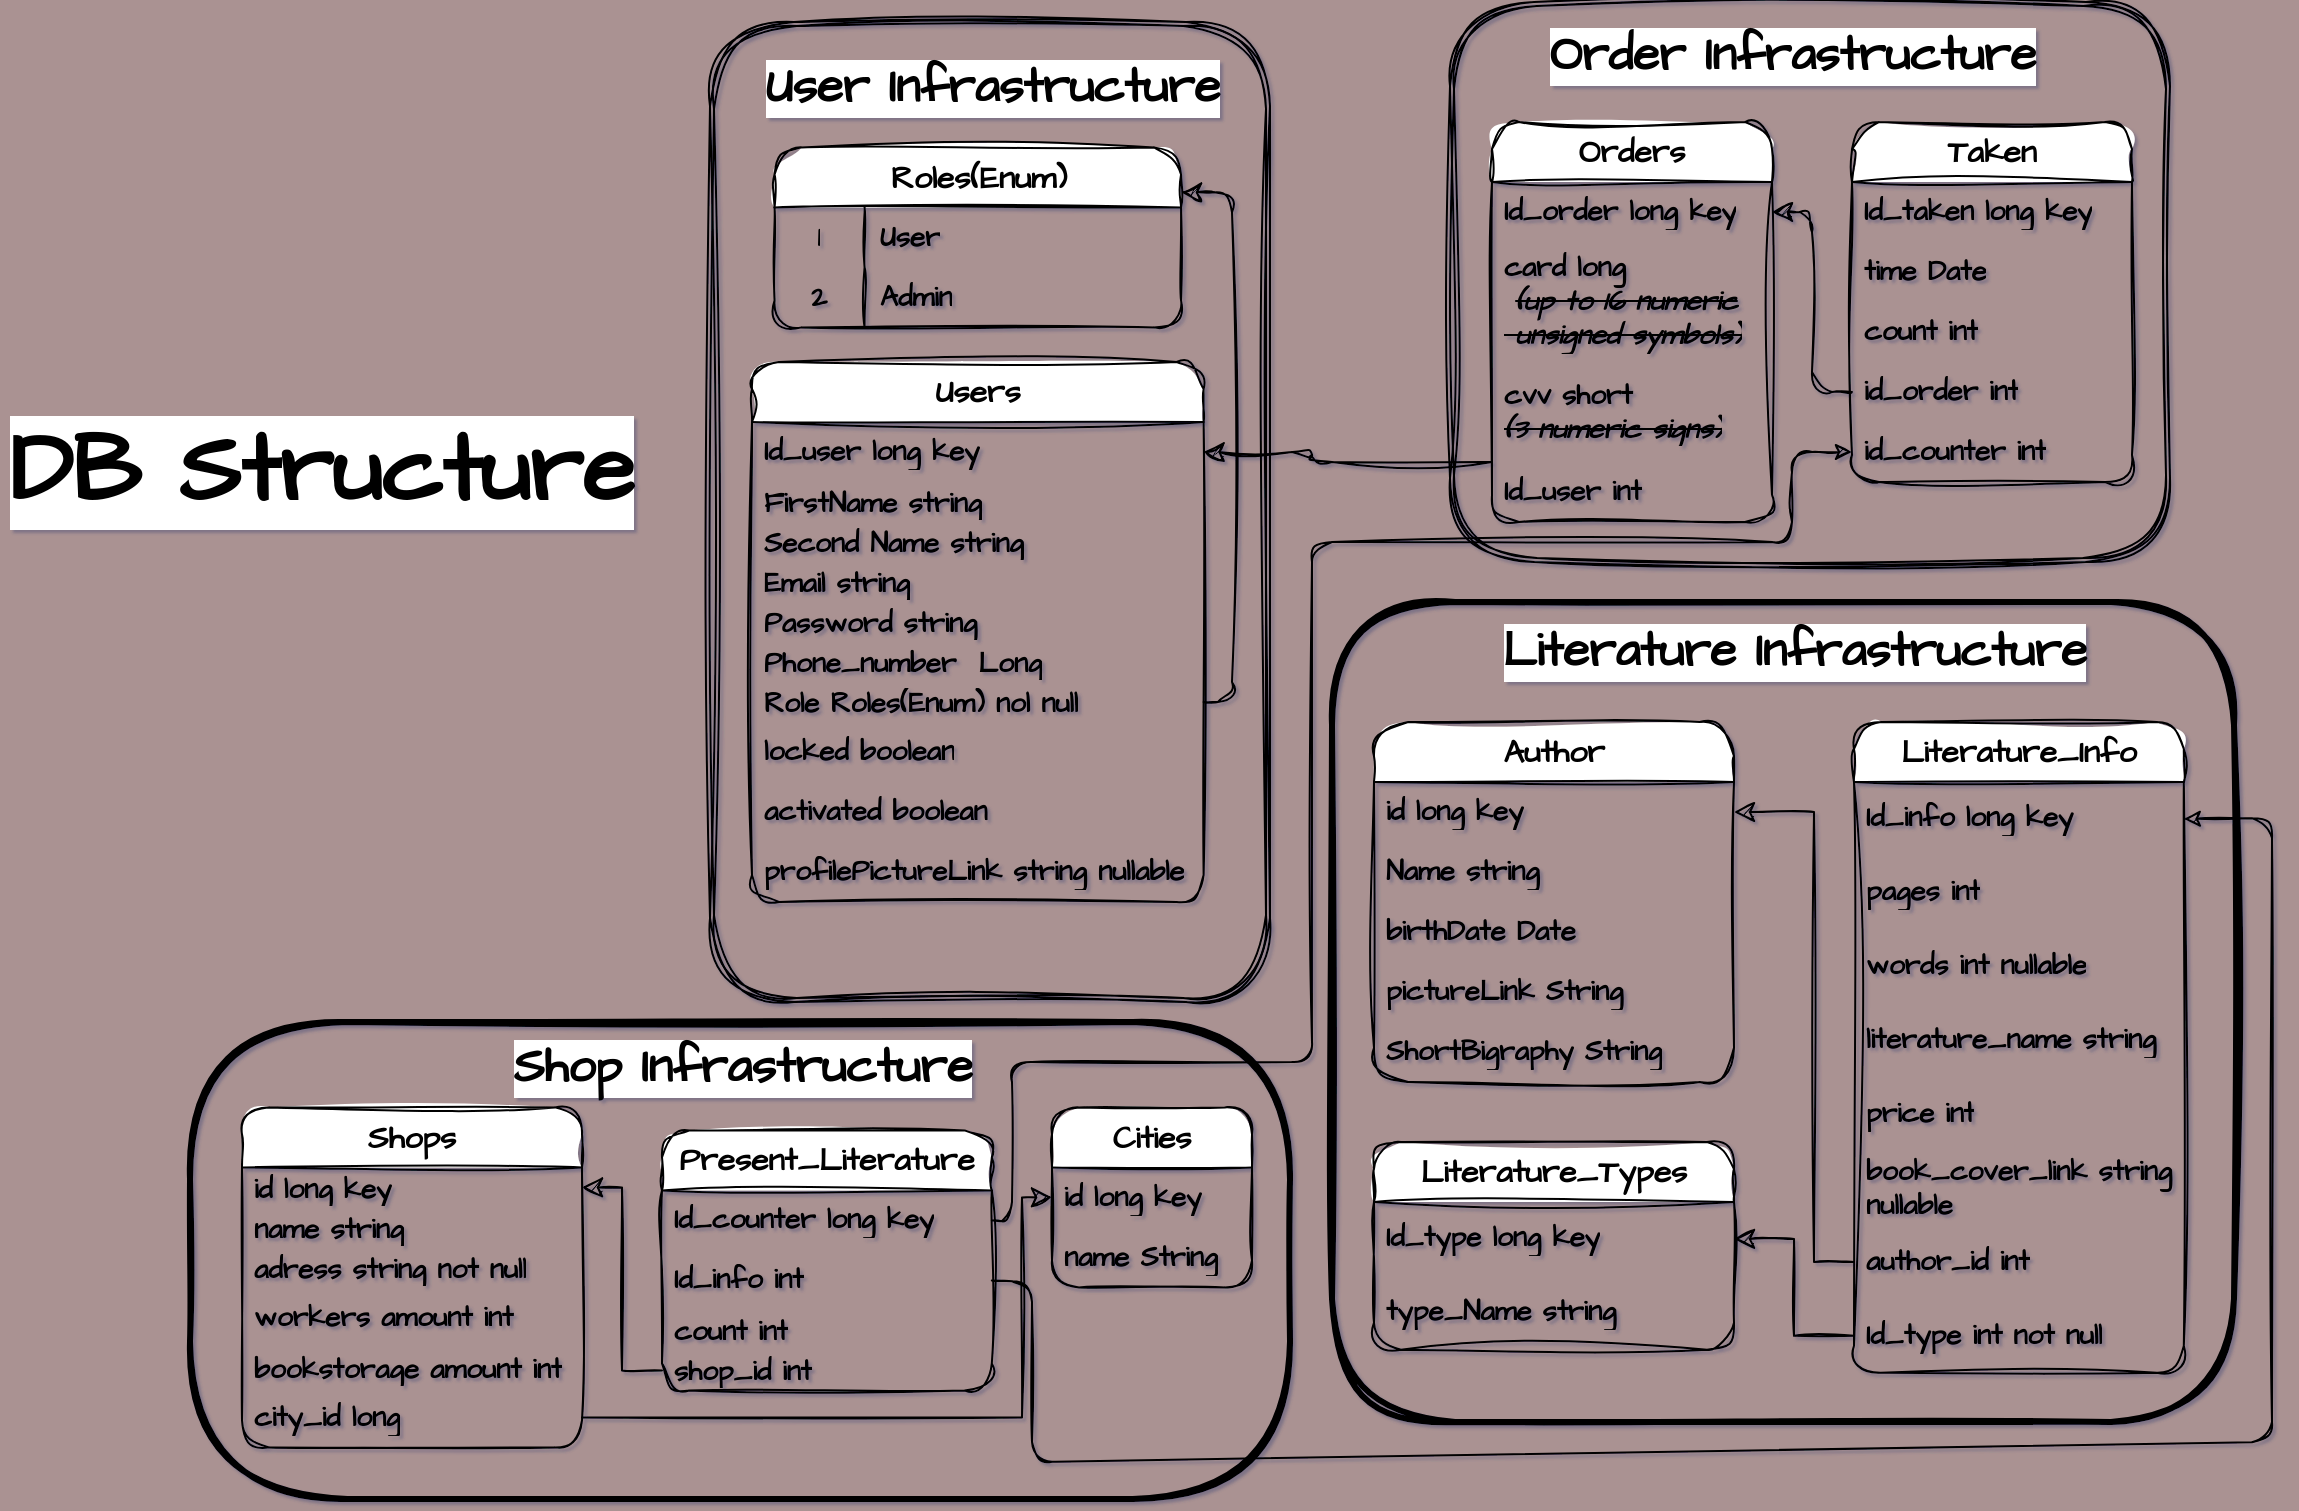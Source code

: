 <mxfile scale="1" border="20">
    <diagram id="PIv7IyTmh66AtnGEgyyZ" name="Страница 1">
        <mxGraphModel dx="1475" dy="861" grid="1" gridSize="10" guides="1" tooltips="1" connect="1" arrows="1" fold="1" page="1" pageScale="1" pageWidth="1169" pageHeight="827" background="#aa9292" math="0" shadow="1">
            <root>
                <mxCell id="0"/>
                <mxCell id="1" parent="0"/>
                <mxCell id="100" value="" style="edgeStyle=elbowEdgeStyle;elbow=horizontal;endArrow=classic;curved=0;rounded=1;endSize=8;startSize=8;entryX=1;entryY=0.5;entryDx=0;entryDy=0;fontFamily=Architects Daughter;fontSource=https%3A%2F%2Ffonts.googleapis.com%2Fcss%3Ffamily%3DArchitects%2BDaughter;fontColor=#000000;sketch=1;curveFitting=1;jiggle=2;fontStyle=1;fontSize=14;html=1;labelBackgroundColor=none;" parent="1" source="78" target="64" edge="1">
                    <mxGeometry width="50" height="50" relative="1" as="geometry">
                        <mxPoint x="-94" y="892" as="sourcePoint"/>
                        <mxPoint x="-64" y="782" as="targetPoint"/>
                        <Array as="points">
                            <mxPoint x="676" y="290"/>
                        </Array>
                    </mxGeometry>
                </mxCell>
                <mxCell id="135" value="&lt;font style=&quot;font-size: 48px;&quot;&gt;DB Structure&lt;/font&gt;" style="text;strokeColor=none;fillColor=none;align=center;verticalAlign=middle;whiteSpace=wrap;rounded=1;hachureGap=4;fontFamily=Architects Daughter;fontSource=https%3A%2F%2Ffonts.googleapis.com%2Fcss%3Ffamily%3DArchitects%2BDaughter;fontSize=14;fontColor=#000000;sketch=1;curveFitting=1;jiggle=2;fontStyle=1;html=1;labelBackgroundColor=#FFFFFF;" parent="1" vertex="1">
                    <mxGeometry x="20.81" y="280" width="320" height="30" as="geometry"/>
                </mxCell>
                <mxCell id="158" value="" style="group" parent="1" vertex="1" connectable="0">
                    <mxGeometry x="375" y="70" width="280" height="490" as="geometry"/>
                </mxCell>
                <mxCell id="99" value="" style="shape=ext;double=1;rounded=1;whiteSpace=wrap;strokeColor=default;fillColor=none;fontFamily=Architects Daughter;fontSource=https%3A%2F%2Ffonts.googleapis.com%2Fcss%3Ffamily%3DArchitects%2BDaughter;fontColor=#000000;sketch=1;curveFitting=1;jiggle=2;fontStyle=1;fontSize=14;html=1;labelBackgroundColor=none;movable=1;resizable=1;rotatable=1;deletable=1;editable=1;connectable=1;" parent="158" vertex="1">
                    <mxGeometry width="280" height="490" as="geometry"/>
                </mxCell>
                <mxCell id="53" value="&lt;font style=&quot;font-size: 16px;&quot;&gt;Roles(Enum)&lt;/font&gt;" style="shape=table;startSize=30;container=1;collapsible=0;childLayout=tableLayout;fixedRows=1;rowLines=0;fontStyle=1;strokeColor=default;fontFamily=Architects Daughter;fontSource=https%3A%2F%2Ffonts.googleapis.com%2Fcss%3Ffamily%3DArchitects%2BDaughter;fontColor=#000000;fillColor=#FFFFFF;rounded=1;sketch=1;curveFitting=1;jiggle=2;fontSize=14;html=1;labelBackgroundColor=none;" parent="158" vertex="1">
                    <mxGeometry x="32.292" y="62.69" width="203.226" height="90" as="geometry"/>
                </mxCell>
                <mxCell id="54" value="" style="shape=tableRow;horizontal=0;startSize=0;swimlaneHead=0;swimlaneBody=0;top=0;left=0;bottom=0;right=0;collapsible=0;dropTarget=0;fillColor=none;points=[[0,0.5],[1,0.5]];portConstraint=eastwest;strokeColor=default;fontFamily=Architects Daughter;fontSource=https%3A%2F%2Ffonts.googleapis.com%2Fcss%3Ffamily%3DArchitects%2BDaughter;fontColor=#000000;rounded=1;sketch=1;curveFitting=1;jiggle=2;fontStyle=1;fontSize=14;html=1;labelBackgroundColor=none;" parent="53" vertex="1">
                    <mxGeometry y="30" width="203.226" height="30" as="geometry"/>
                </mxCell>
                <mxCell id="55" value="1" style="shape=partialRectangle;whiteSpace=wrap;connectable=0;fillColor=none;top=0;left=0;bottom=0;right=0;overflow=hidden;pointerEvents=1;strokeColor=default;fontFamily=Architects Daughter;fontSource=https%3A%2F%2Ffonts.googleapis.com%2Fcss%3Ffamily%3DArchitects%2BDaughter;fontColor=#000000;rounded=1;sketch=1;curveFitting=1;jiggle=2;fontStyle=1;fontSize=14;html=1;labelBackgroundColor=none;" parent="54" vertex="1">
                    <mxGeometry width="45" height="30" as="geometry">
                        <mxRectangle width="45" height="30" as="alternateBounds"/>
                    </mxGeometry>
                </mxCell>
                <mxCell id="56" value="User" style="shape=partialRectangle;whiteSpace=wrap;connectable=0;fillColor=none;top=0;left=0;bottom=0;right=0;align=left;spacingLeft=6;overflow=hidden;strokeColor=default;fontFamily=Architects Daughter;fontSource=https%3A%2F%2Ffonts.googleapis.com%2Fcss%3Ffamily%3DArchitects%2BDaughter;fontColor=#000000;rounded=1;sketch=1;curveFitting=1;jiggle=2;fontStyle=1;fontSize=14;html=1;labelBackgroundColor=none;" parent="54" vertex="1">
                    <mxGeometry x="45" width="158" height="30" as="geometry">
                        <mxRectangle width="158" height="30" as="alternateBounds"/>
                    </mxGeometry>
                </mxCell>
                <mxCell id="57" value="" style="shape=tableRow;horizontal=0;startSize=0;swimlaneHead=0;swimlaneBody=0;top=0;left=0;bottom=0;right=0;collapsible=0;dropTarget=0;fillColor=none;points=[[0,0.5],[1,0.5]];portConstraint=eastwest;strokeColor=default;fontFamily=Architects Daughter;fontSource=https%3A%2F%2Ffonts.googleapis.com%2Fcss%3Ffamily%3DArchitects%2BDaughter;fontColor=#000000;rounded=1;sketch=1;curveFitting=1;jiggle=2;fontStyle=1;fontSize=14;html=1;labelBackgroundColor=none;" parent="53" vertex="1">
                    <mxGeometry y="60" width="203.226" height="30" as="geometry"/>
                </mxCell>
                <mxCell id="58" value="2" style="shape=partialRectangle;whiteSpace=wrap;connectable=0;fillColor=none;top=0;left=0;bottom=0;right=0;overflow=hidden;strokeColor=default;fontFamily=Architects Daughter;fontSource=https%3A%2F%2Ffonts.googleapis.com%2Fcss%3Ffamily%3DArchitects%2BDaughter;fontColor=#000000;rounded=1;sketch=1;curveFitting=1;jiggle=2;fontStyle=1;fontSize=14;html=1;labelBackgroundColor=none;" parent="57" vertex="1">
                    <mxGeometry width="45" height="30" as="geometry">
                        <mxRectangle width="45" height="30" as="alternateBounds"/>
                    </mxGeometry>
                </mxCell>
                <mxCell id="59" value="Admin" style="shape=partialRectangle;whiteSpace=wrap;connectable=0;fillColor=none;top=0;left=0;bottom=0;right=0;align=left;spacingLeft=6;overflow=hidden;strokeColor=default;fontFamily=Architects Daughter;fontSource=https%3A%2F%2Ffonts.googleapis.com%2Fcss%3Ffamily%3DArchitects%2BDaughter;fontColor=#000000;rounded=1;sketch=1;curveFitting=1;jiggle=2;fontStyle=1;fontSize=14;html=1;labelBackgroundColor=none;" parent="57" vertex="1">
                    <mxGeometry x="45" width="158" height="30" as="geometry">
                        <mxRectangle width="158" height="30" as="alternateBounds"/>
                    </mxGeometry>
                </mxCell>
                <mxCell id="63" value="&lt;font style=&quot;font-size: 16px;&quot;&gt;Users&lt;/font&gt;" style="swimlane;fontStyle=1;childLayout=stackLayout;horizontal=1;startSize=30;horizontalStack=0;resizeParent=1;resizeParentMax=0;resizeLast=0;collapsible=1;marginBottom=0;whiteSpace=wrap;strokeColor=default;fontFamily=Architects Daughter;fontSource=https%3A%2F%2Ffonts.googleapis.com%2Fcss%3Ffamily%3DArchitects%2BDaughter;fontColor=#000000;fillColor=#FFFFFF;rounded=1;sketch=1;curveFitting=1;jiggle=2;fontSize=14;html=1;labelBackgroundColor=none;" parent="158" vertex="1">
                    <mxGeometry x="21.002" y="170" width="225.81" height="270" as="geometry"/>
                </mxCell>
                <mxCell id="64" value="Id_user long key" style="text;strokeColor=none;fillColor=none;align=left;verticalAlign=middle;spacingLeft=4;spacingRight=4;overflow=hidden;points=[[0,0.5],[1,0.5]];portConstraint=eastwest;rotatable=0;whiteSpace=wrap;fontFamily=Architects Daughter;fontSource=https%3A%2F%2Ffonts.googleapis.com%2Fcss%3Ffamily%3DArchitects%2BDaughter;fontColor=#000000;rounded=1;sketch=1;curveFitting=1;jiggle=2;fontStyle=1;fontSize=14;html=1;labelBackgroundColor=none;" parent="63" vertex="1">
                    <mxGeometry y="30" width="225.81" height="30" as="geometry"/>
                </mxCell>
                <mxCell id="65" value="FirstName string" style="text;strokeColor=none;fillColor=none;align=left;verticalAlign=middle;spacingLeft=4;spacingRight=4;overflow=hidden;points=[[0,0.5],[1,0.5]];portConstraint=eastwest;rotatable=0;whiteSpace=wrap;fontFamily=Architects Daughter;fontSource=https%3A%2F%2Ffonts.googleapis.com%2Fcss%3Ffamily%3DArchitects%2BDaughter;fontColor=#000000;rounded=1;sketch=1;curveFitting=1;jiggle=2;fontStyle=1;fontSize=14;html=1;labelBackgroundColor=none;" parent="63" vertex="1">
                    <mxGeometry y="60" width="225.81" height="20" as="geometry"/>
                </mxCell>
                <mxCell id="66" value="Second Name string" style="text;strokeColor=none;fillColor=none;align=left;verticalAlign=middle;spacingLeft=4;spacingRight=4;overflow=hidden;points=[[0,0.5],[1,0.5]];portConstraint=eastwest;rotatable=0;whiteSpace=wrap;fontFamily=Architects Daughter;fontSource=https%3A%2F%2Ffonts.googleapis.com%2Fcss%3Ffamily%3DArchitects%2BDaughter;fontColor=#000000;rounded=1;sketch=1;curveFitting=1;jiggle=2;fontStyle=1;fontSize=14;html=1;labelBackgroundColor=none;" parent="63" vertex="1">
                    <mxGeometry y="80" width="225.81" height="20" as="geometry"/>
                </mxCell>
                <mxCell id="67" value="Email string" style="text;strokeColor=none;fillColor=none;align=left;verticalAlign=middle;spacingLeft=4;spacingRight=4;overflow=hidden;points=[[0,0.5],[1,0.5]];portConstraint=eastwest;rotatable=0;whiteSpace=wrap;fontFamily=Architects Daughter;fontSource=https%3A%2F%2Ffonts.googleapis.com%2Fcss%3Ffamily%3DArchitects%2BDaughter;fontColor=#000000;rounded=1;sketch=1;curveFitting=1;jiggle=2;fontStyle=1;fontSize=14;html=1;labelBackgroundColor=none;" parent="63" vertex="1">
                    <mxGeometry y="100" width="225.81" height="20" as="geometry"/>
                </mxCell>
                <mxCell id="197" value="Password string" style="text;strokeColor=none;fillColor=none;align=left;verticalAlign=middle;spacingLeft=4;spacingRight=4;overflow=hidden;points=[[0,0.5],[1,0.5]];portConstraint=eastwest;rotatable=0;whiteSpace=wrap;fontFamily=Architects Daughter;fontSource=https%3A%2F%2Ffonts.googleapis.com%2Fcss%3Ffamily%3DArchitects%2BDaughter;fontColor=#000000;rounded=1;sketch=1;curveFitting=1;jiggle=2;fontStyle=1;fontSize=14;html=1;labelBackgroundColor=none;" vertex="1" parent="63">
                    <mxGeometry y="120" width="225.81" height="20" as="geometry"/>
                </mxCell>
                <mxCell id="69" value="Phone_number&amp;nbsp; Long" style="text;strokeColor=none;fillColor=none;align=left;verticalAlign=middle;spacingLeft=4;spacingRight=4;overflow=hidden;points=[[0,0.5],[1,0.5]];portConstraint=eastwest;rotatable=0;whiteSpace=wrap;fontFamily=Architects Daughter;fontSource=https%3A%2F%2Ffonts.googleapis.com%2Fcss%3Ffamily%3DArchitects%2BDaughter;fontColor=#000000;rounded=1;sketch=1;curveFitting=1;jiggle=2;fontStyle=1;fontSize=14;html=1;labelBackgroundColor=none;" parent="63" vertex="1">
                    <mxGeometry y="140" width="225.81" height="20" as="geometry"/>
                </mxCell>
                <mxCell id="70" value="Role Roles(Enum) nol null" style="text;strokeColor=none;fillColor=none;align=left;verticalAlign=middle;spacingLeft=4;spacingRight=4;overflow=hidden;points=[[0,0.5],[1,0.5]];portConstraint=eastwest;rotatable=0;whiteSpace=wrap;fontFamily=Architects Daughter;fontSource=https%3A%2F%2Ffonts.googleapis.com%2Fcss%3Ffamily%3DArchitects%2BDaughter;fontColor=#000000;rounded=1;sketch=1;curveFitting=1;jiggle=2;fontStyle=1;fontSize=14;html=1;labelBackgroundColor=none;" parent="63" vertex="1">
                    <mxGeometry y="160" width="225.81" height="20" as="geometry"/>
                </mxCell>
                <mxCell id="71" value="locked boolean" style="text;strokeColor=none;fillColor=none;align=left;verticalAlign=middle;spacingLeft=4;spacingRight=4;overflow=hidden;points=[[0,0.5],[1,0.5]];portConstraint=eastwest;rotatable=0;whiteSpace=wrap;fontFamily=Architects Daughter;fontSource=https%3A%2F%2Ffonts.googleapis.com%2Fcss%3Ffamily%3DArchitects%2BDaughter;fontColor=#000000;rounded=1;sketch=1;curveFitting=1;jiggle=2;fontStyle=1;fontSize=14;html=1;labelBackgroundColor=none;" parent="63" vertex="1">
                    <mxGeometry y="180" width="225.81" height="30" as="geometry"/>
                </mxCell>
                <mxCell id="72" value="activated boolean" style="text;strokeColor=none;fillColor=none;align=left;verticalAlign=middle;spacingLeft=4;spacingRight=4;overflow=hidden;points=[[0,0.5],[1,0.5]];portConstraint=eastwest;rotatable=0;whiteSpace=wrap;fontFamily=Architects Daughter;fontSource=https%3A%2F%2Ffonts.googleapis.com%2Fcss%3Ffamily%3DArchitects%2BDaughter;fontColor=#000000;rounded=1;sketch=1;curveFitting=1;jiggle=2;fontStyle=1;fontSize=14;html=1;labelBackgroundColor=none;" parent="63" vertex="1">
                    <mxGeometry y="210" width="225.81" height="30" as="geometry"/>
                </mxCell>
                <mxCell id="73" value="profilePictureLink string nullable" style="text;strokeColor=none;fillColor=none;align=left;verticalAlign=middle;spacingLeft=4;spacingRight=4;overflow=hidden;points=[[0,0.5],[1,0.5]];portConstraint=eastwest;rotatable=0;whiteSpace=wrap;fontFamily=Architects Daughter;fontSource=https%3A%2F%2Ffonts.googleapis.com%2Fcss%3Ffamily%3DArchitects%2BDaughter;fontColor=#000000;rounded=1;sketch=1;curveFitting=1;jiggle=2;fontStyle=1;fontSize=14;html=1;labelBackgroundColor=none;" parent="63" vertex="1">
                    <mxGeometry y="240" width="225.81" height="30" as="geometry"/>
                </mxCell>
                <mxCell id="101" value="" style="edgeStyle=elbowEdgeStyle;elbow=horizontal;endArrow=classic;curved=0;rounded=1;endSize=8;startSize=8;exitX=1;exitY=0.5;exitDx=0;exitDy=0;entryX=1;entryY=0.25;entryDx=0;entryDy=0;fontFamily=Architects Daughter;fontSource=https%3A%2F%2Ffonts.googleapis.com%2Fcss%3Ffamily%3DArchitects%2BDaughter;fontColor=#000000;sketch=1;curveFitting=1;jiggle=2;fontStyle=1;fontSize=14;html=1;labelBackgroundColor=none;" parent="158" source="70" target="53" edge="1">
                    <mxGeometry width="50" height="50" relative="1" as="geometry">
                        <mxPoint x="760.355" y="492.69" as="sourcePoint"/>
                        <mxPoint x="816.806" y="442.69" as="targetPoint"/>
                        <Array as="points">
                            <mxPoint x="261" y="232.69"/>
                        </Array>
                    </mxGeometry>
                </mxCell>
                <mxCell id="109" value="User Infrastructure" style="text;strokeColor=none;fillColor=none;fontSize=24;fontStyle=1;verticalAlign=middle;align=center;fontFamily=Architects Daughter;fontSource=https%3A%2F%2Ffonts.googleapis.com%2Fcss%3Ffamily%3DArchitects%2BDaughter;fontColor=#000000;rounded=1;sketch=1;curveFitting=1;jiggle=2;html=1;labelBackgroundColor=#FFFFFF;" parent="158" vertex="1">
                    <mxGeometry x="21" y="12.69" width="240" height="40" as="geometry"/>
                </mxCell>
                <mxCell id="159" value="" style="group" parent="1" vertex="1" connectable="0">
                    <mxGeometry x="745" y="60" width="360" height="280" as="geometry"/>
                </mxCell>
                <mxCell id="102" value="" style="shape=ext;double=1;rounded=1;whiteSpace=wrap;strokeColor=default;fillColor=none;fontFamily=Architects Daughter;fontSource=https%3A%2F%2Ffonts.googleapis.com%2Fcss%3Ffamily%3DArchitects%2BDaughter;fontColor=#000000;sketch=1;curveFitting=1;jiggle=2;fontStyle=1;fontSize=14;html=1;labelBackgroundColor=none;" parent="159" vertex="1">
                    <mxGeometry width="360" height="280" as="geometry"/>
                </mxCell>
                <mxCell id="74" value="&lt;font style=&quot;font-size: 16px;&quot;&gt;Orders&lt;/font&gt;" style="swimlane;fontStyle=1;childLayout=stackLayout;horizontal=1;startSize=30;horizontalStack=0;resizeParent=1;resizeParentMax=0;resizeLast=0;collapsible=1;marginBottom=0;whiteSpace=wrap;strokeColor=default;fontFamily=Architects Daughter;fontSource=https%3A%2F%2Ffonts.googleapis.com%2Fcss%3Ffamily%3DArchitects%2BDaughter;fontColor=#000000;fillColor=#FFFFFF;rounded=1;sketch=1;curveFitting=1;jiggle=2;fontSize=14;html=1;labelBackgroundColor=none;" parent="159" vertex="1">
                    <mxGeometry x="21" y="60" width="140" height="200" as="geometry"/>
                </mxCell>
                <mxCell id="75" value="Id_order long&amp;nbsp;key" style="text;strokeColor=none;fillColor=none;align=left;verticalAlign=middle;spacingLeft=4;spacingRight=4;overflow=hidden;points=[[0,0.5],[1,0.5]];portConstraint=eastwest;rotatable=0;whiteSpace=wrap;fontFamily=Architects Daughter;fontSource=https%3A%2F%2Ffonts.googleapis.com%2Fcss%3Ffamily%3DArchitects%2BDaughter;fontColor=#000000;rounded=1;sketch=1;curveFitting=1;jiggle=2;fontStyle=1;fontSize=14;html=1;labelBackgroundColor=none;" parent="74" vertex="1">
                    <mxGeometry y="30" width="140" height="30" as="geometry"/>
                </mxCell>
                <mxCell id="76" value="card long&lt;br&gt;&amp;nbsp;&lt;i&gt;&lt;strike&gt;(up to 16 numeric&lt;br&gt;&amp;nbsp;unsigned symbols)&lt;/strike&gt;&lt;/i&gt;" style="text;strokeColor=none;fillColor=none;align=left;verticalAlign=middle;spacingLeft=4;spacingRight=4;overflow=hidden;points=[[0,0.5],[1,0.5]];portConstraint=eastwest;rotatable=0;whiteSpace=wrap;fontFamily=Architects Daughter;fontSource=https%3A%2F%2Ffonts.googleapis.com%2Fcss%3Ffamily%3DArchitects%2BDaughter;fontColor=#000000;rounded=1;sketch=1;curveFitting=1;jiggle=2;fontStyle=1;fontSize=14;html=1;labelBackgroundColor=none;" parent="74" vertex="1">
                    <mxGeometry y="60" width="140" height="60" as="geometry"/>
                </mxCell>
                <mxCell id="77" value="cvv short&lt;br&gt;&lt;i&gt;&lt;strike&gt;(3 numeric signs)&lt;/strike&gt;&lt;/i&gt;" style="text;strokeColor=none;fillColor=none;align=left;verticalAlign=middle;spacingLeft=4;spacingRight=4;overflow=hidden;points=[[0,0.5],[1,0.5]];portConstraint=eastwest;rotatable=0;whiteSpace=wrap;fontFamily=Architects Daughter;fontSource=https%3A%2F%2Ffonts.googleapis.com%2Fcss%3Ffamily%3DArchitects%2BDaughter;fontColor=#000000;rounded=1;sketch=1;curveFitting=1;jiggle=2;fontStyle=1;fontSize=14;html=1;labelBackgroundColor=none;" parent="74" vertex="1">
                    <mxGeometry y="120" width="140" height="50" as="geometry"/>
                </mxCell>
                <mxCell id="78" value="Id_user int" style="text;strokeColor=none;fillColor=none;align=left;verticalAlign=middle;spacingLeft=4;spacingRight=4;overflow=hidden;points=[[0,0.5],[1,0.5]];portConstraint=eastwest;rotatable=0;whiteSpace=wrap;fontFamily=Architects Daughter;fontSource=https%3A%2F%2Ffonts.googleapis.com%2Fcss%3Ffamily%3DArchitects%2BDaughter;fontColor=#000000;rounded=1;sketch=1;curveFitting=1;jiggle=2;fontStyle=1;fontSize=14;html=1;labelBackgroundColor=none;" parent="74" vertex="1">
                    <mxGeometry y="170" width="140" height="30" as="geometry"/>
                </mxCell>
                <mxCell id="80" value="&lt;font style=&quot;font-size: 16px;&quot;&gt;Taken&lt;/font&gt;" style="swimlane;fontStyle=1;childLayout=stackLayout;horizontal=1;startSize=30;horizontalStack=0;resizeParent=1;resizeParentMax=0;resizeLast=0;collapsible=1;marginBottom=0;whiteSpace=wrap;strokeColor=default;fontFamily=Architects Daughter;fontSource=https%3A%2F%2Ffonts.googleapis.com%2Fcss%3Ffamily%3DArchitects%2BDaughter;fontColor=#000000;fillColor=#FFFFFF;rounded=1;sketch=1;curveFitting=1;jiggle=2;fontSize=14;html=1;labelBackgroundColor=none;" parent="159" vertex="1">
                    <mxGeometry x="201" y="60" width="140" height="180" as="geometry"/>
                </mxCell>
                <mxCell id="81" value="Id_taken long key" style="text;strokeColor=none;fillColor=none;align=left;verticalAlign=middle;spacingLeft=4;spacingRight=4;overflow=hidden;points=[[0,0.5],[1,0.5]];portConstraint=eastwest;rotatable=0;whiteSpace=wrap;fontFamily=Architects Daughter;fontSource=https%3A%2F%2Ffonts.googleapis.com%2Fcss%3Ffamily%3DArchitects%2BDaughter;fontColor=#000000;rounded=1;sketch=1;curveFitting=1;jiggle=2;fontStyle=1;fontSize=14;html=1;labelBackgroundColor=none;" parent="80" vertex="1">
                    <mxGeometry y="30" width="140" height="30" as="geometry"/>
                </mxCell>
                <mxCell id="82" value="time Date" style="text;strokeColor=none;fillColor=none;align=left;verticalAlign=middle;spacingLeft=4;spacingRight=4;overflow=hidden;points=[[0,0.5],[1,0.5]];portConstraint=eastwest;rotatable=0;whiteSpace=wrap;fontFamily=Architects Daughter;fontSource=https%3A%2F%2Ffonts.googleapis.com%2Fcss%3Ffamily%3DArchitects%2BDaughter;fontColor=#000000;rounded=1;sketch=1;curveFitting=1;jiggle=2;fontStyle=1;fontSize=14;html=1;labelBackgroundColor=none;" parent="80" vertex="1">
                    <mxGeometry y="60" width="140" height="30" as="geometry"/>
                </mxCell>
                <mxCell id="84" value="count int" style="text;strokeColor=none;fillColor=none;align=left;verticalAlign=middle;spacingLeft=4;spacingRight=4;overflow=hidden;points=[[0,0.5],[1,0.5]];portConstraint=eastwest;rotatable=0;whiteSpace=wrap;fontFamily=Architects Daughter;fontSource=https%3A%2F%2Ffonts.googleapis.com%2Fcss%3Ffamily%3DArchitects%2BDaughter;fontColor=#000000;rounded=1;sketch=1;curveFitting=1;jiggle=2;fontStyle=1;fontSize=14;html=1;labelBackgroundColor=none;" parent="80" vertex="1">
                    <mxGeometry y="90" width="140" height="30" as="geometry"/>
                </mxCell>
                <mxCell id="83" value="id_order int" style="text;strokeColor=none;fillColor=none;align=left;verticalAlign=middle;spacingLeft=4;spacingRight=4;overflow=hidden;points=[[0,0.5],[1,0.5]];portConstraint=eastwest;rotatable=0;whiteSpace=wrap;fontFamily=Architects Daughter;fontSource=https%3A%2F%2Ffonts.googleapis.com%2Fcss%3Ffamily%3DArchitects%2BDaughter;fontColor=#000000;rounded=1;sketch=1;curveFitting=1;jiggle=2;fontStyle=1;fontSize=14;html=1;labelBackgroundColor=none;" parent="80" vertex="1">
                    <mxGeometry y="120" width="140" height="30" as="geometry"/>
                </mxCell>
                <mxCell id="86" value="id_counter int" style="text;strokeColor=none;fillColor=none;align=left;verticalAlign=middle;spacingLeft=4;spacingRight=4;overflow=hidden;points=[[0,0.5],[1,0.5]];portConstraint=eastwest;rotatable=0;whiteSpace=wrap;fontFamily=Architects Daughter;fontSource=https%3A%2F%2Ffonts.googleapis.com%2Fcss%3Ffamily%3DArchitects%2BDaughter;fontColor=#000000;rounded=1;sketch=1;curveFitting=1;jiggle=2;fontStyle=1;fontSize=14;html=1;labelBackgroundColor=none;" parent="80" vertex="1">
                    <mxGeometry y="150" width="140" height="30" as="geometry"/>
                </mxCell>
                <mxCell id="90" value="" style="edgeStyle=elbowEdgeStyle;elbow=horizontal;endArrow=classic;curved=0;rounded=1;endSize=8;startSize=8;entryX=1;entryY=0.5;entryDx=0;entryDy=0;exitX=0;exitY=0.5;exitDx=0;exitDy=0;fontFamily=Architects Daughter;fontSource=https%3A%2F%2Ffonts.googleapis.com%2Fcss%3Ffamily%3DArchitects%2BDaughter;fontColor=#000000;sketch=1;curveFitting=1;jiggle=2;fontStyle=1;fontSize=14;html=1;labelBackgroundColor=none;" parent="159" source="83" target="75" edge="1">
                    <mxGeometry width="50" height="50" relative="1" as="geometry">
                        <mxPoint x="631" y="990" as="sourcePoint"/>
                        <mxPoint x="851" y="720" as="targetPoint"/>
                        <Array as="points"/>
                    </mxGeometry>
                </mxCell>
                <mxCell id="113" value="Order Infrastructure" style="text;strokeColor=none;fillColor=none;fontSize=24;fontStyle=1;verticalAlign=middle;align=center;fontFamily=Architects Daughter;fontSource=https%3A%2F%2Ffonts.googleapis.com%2Fcss%3Ffamily%3DArchitects%2BDaughter;fontColor=#000000;rounded=1;sketch=1;curveFitting=1;jiggle=2;html=1;labelBackgroundColor=#FFFFFF;" parent="159" vertex="1">
                    <mxGeometry x="50" y="7" width="241.05" height="40" as="geometry"/>
                </mxCell>
                <mxCell id="193" value="" style="group" parent="1" vertex="1" connectable="0">
                    <mxGeometry x="686" y="360" width="451" height="410" as="geometry"/>
                </mxCell>
                <mxCell id="190" value="" style="rounded=1;whiteSpace=wrap;html=1;strokeWidth=3;fontFamily=Architects Daughter;fontSource=https%3A%2F%2Ffonts.googleapis.com%2Fcss%3Ffamily%3DArchitects%2BDaughter;fontSize=16;fontColor=#000000;fillColor=none;sketch=1;curveFitting=1;jiggle=2;" parent="193" vertex="1">
                    <mxGeometry width="451" height="410" as="geometry"/>
                </mxCell>
                <mxCell id="4" value="&lt;font style=&quot;font-size: 16px;&quot;&gt;Literature_Types&lt;/font&gt;" style="swimlane;fontStyle=1;childLayout=stackLayout;horizontal=1;startSize=30;horizontalStack=0;resizeParent=1;resizeParentMax=0;resizeLast=0;collapsible=1;marginBottom=0;whiteSpace=wrap;strokeColor=default;fontFamily=Architects Daughter;fontSource=https%3A%2F%2Ffonts.googleapis.com%2Fcss%3Ffamily%3DArchitects%2BDaughter;fontColor=#000000;fillColor=#FFFFFF;rounded=1;sketch=1;curveFitting=1;jiggle=2;fontSize=14;html=1;labelBackgroundColor=none;movable=1;resizable=1;rotatable=1;deletable=1;editable=1;connectable=1;" parent="193" vertex="1">
                    <mxGeometry x="21" y="270" width="180" height="103.846" as="geometry"/>
                </mxCell>
                <mxCell id="5" value="Id_type long key" style="text;strokeColor=none;fillColor=none;align=left;verticalAlign=middle;spacingLeft=4;spacingRight=4;overflow=hidden;points=[[0,0.5],[1,0.5]];portConstraint=eastwest;rotatable=1;whiteSpace=wrap;fontFamily=Architects Daughter;fontSource=https%3A%2F%2Ffonts.googleapis.com%2Fcss%3Ffamily%3DArchitects%2BDaughter;fontColor=#000000;rounded=1;sketch=1;curveFitting=1;jiggle=2;fontStyle=1;fontSize=14;html=1;labelBackgroundColor=none;movable=1;resizable=1;deletable=1;editable=1;connectable=1;" parent="4" vertex="1">
                    <mxGeometry y="30" width="180" height="36.923" as="geometry"/>
                </mxCell>
                <mxCell id="9" value="type_Name string&amp;nbsp;" style="text;strokeColor=none;fillColor=none;align=left;verticalAlign=middle;spacingLeft=4;spacingRight=4;overflow=hidden;points=[[0,0.5],[1,0.5]];portConstraint=eastwest;rotatable=1;whiteSpace=wrap;fontFamily=Architects Daughter;fontSource=https%3A%2F%2Ffonts.googleapis.com%2Fcss%3Ffamily%3DArchitects%2BDaughter;fontColor=#000000;rounded=1;sketch=1;curveFitting=1;jiggle=2;fontStyle=1;fontSize=14;html=1;labelBackgroundColor=none;movable=1;resizable=1;deletable=1;editable=1;connectable=1;" parent="4" vertex="1">
                    <mxGeometry y="66.923" width="180" height="36.923" as="geometry"/>
                </mxCell>
                <mxCell id="136" value="&lt;font style=&quot;font-size: 16px;&quot;&gt;Author&lt;/font&gt;" style="swimlane;fontStyle=1;childLayout=stackLayout;horizontal=1;startSize=30;horizontalStack=0;resizeParent=1;resizeParentMax=0;resizeLast=0;collapsible=1;marginBottom=0;whiteSpace=wrap;html=1;sketch=1;hachureGap=4;jiggle=2;curveFitting=1;fontFamily=Architects Daughter;fontSource=https%3A%2F%2Ffonts.googleapis.com%2Fcss%3Ffamily%3DArchitects%2BDaughter;fontSize=14;labelBackgroundColor=none;fillColor=#FFFFFF;rounded=1;fontColor=#000000;movable=1;resizable=1;rotatable=1;deletable=1;editable=1;connectable=1;arcSize=19;" parent="193" vertex="1">
                    <mxGeometry x="21.0" y="60" width="180" height="180" as="geometry"/>
                </mxCell>
                <mxCell id="137" value="id long key" style="text;strokeColor=none;fillColor=none;align=left;verticalAlign=middle;spacingLeft=4;spacingRight=4;overflow=hidden;points=[[0,0.5],[1,0.5]];portConstraint=eastwest;rotatable=1;whiteSpace=wrap;html=1;fontSize=14;sketch=1;hachureGap=4;jiggle=2;curveFitting=1;fontFamily=Architects Daughter;fontSource=https%3A%2F%2Ffonts.googleapis.com%2Fcss%3Ffamily%3DArchitects%2BDaughter;fontColor=#000000;fontStyle=1;movable=1;resizable=1;deletable=1;editable=1;connectable=1;" parent="136" vertex="1">
                    <mxGeometry y="30" width="180" height="30" as="geometry"/>
                </mxCell>
                <mxCell id="138" value="Name string" style="text;strokeColor=none;fillColor=none;align=left;verticalAlign=middle;spacingLeft=4;spacingRight=4;overflow=hidden;points=[[0,0.5],[1,0.5]];portConstraint=eastwest;rotatable=1;whiteSpace=wrap;html=1;fontSize=14;sketch=1;hachureGap=4;jiggle=2;curveFitting=1;fontFamily=Architects Daughter;fontSource=https%3A%2F%2Ffonts.googleapis.com%2Fcss%3Ffamily%3DArchitects%2BDaughter;fontColor=#000000;fontStyle=1;movable=1;resizable=1;deletable=1;editable=1;connectable=1;" parent="136" vertex="1">
                    <mxGeometry y="60" width="180" height="30" as="geometry"/>
                </mxCell>
                <mxCell id="140" value="birthDate Date" style="text;strokeColor=none;fillColor=none;align=left;verticalAlign=middle;spacingLeft=4;spacingRight=4;overflow=hidden;points=[[0,0.5],[1,0.5]];portConstraint=eastwest;rotatable=1;whiteSpace=wrap;html=1;fontSize=14;sketch=1;hachureGap=4;jiggle=2;curveFitting=1;fontFamily=Architects Daughter;fontSource=https%3A%2F%2Ffonts.googleapis.com%2Fcss%3Ffamily%3DArchitects%2BDaughter;fontColor=#000000;fontStyle=1;movable=1;resizable=1;deletable=1;editable=1;connectable=1;" parent="136" vertex="1">
                    <mxGeometry y="90" width="180" height="30" as="geometry"/>
                </mxCell>
                <mxCell id="141" value="pictureLink String" style="text;strokeColor=none;fillColor=none;align=left;verticalAlign=middle;spacingLeft=4;spacingRight=4;overflow=hidden;points=[[0,0.5],[1,0.5]];portConstraint=eastwest;rotatable=1;whiteSpace=wrap;html=1;fontSize=14;sketch=1;hachureGap=4;jiggle=2;curveFitting=1;fontFamily=Architects Daughter;fontSource=https%3A%2F%2Ffonts.googleapis.com%2Fcss%3Ffamily%3DArchitects%2BDaughter;fontColor=#000000;fontStyle=1;movable=1;resizable=1;deletable=1;editable=1;connectable=1;" parent="136" vertex="1">
                    <mxGeometry y="120" width="180" height="30" as="geometry"/>
                </mxCell>
                <mxCell id="142" value="ShortBigraphy String" style="text;strokeColor=none;fillColor=none;align=left;verticalAlign=middle;spacingLeft=4;spacingRight=4;overflow=hidden;points=[[0,0.5],[1,0.5]];portConstraint=eastwest;rotatable=1;whiteSpace=wrap;html=1;fontSize=14;sketch=1;hachureGap=4;jiggle=2;curveFitting=1;fontFamily=Architects Daughter;fontSource=https%3A%2F%2Ffonts.googleapis.com%2Fcss%3Ffamily%3DArchitects%2BDaughter;fontColor=#000000;fontStyle=1;movable=1;resizable=1;deletable=1;editable=1;connectable=1;" parent="136" vertex="1">
                    <mxGeometry y="150" width="180" height="30" as="geometry"/>
                </mxCell>
                <mxCell id="10" value="&lt;font style=&quot;font-size: 16px;&quot;&gt;Literature_Info&lt;/font&gt;" style="swimlane;fontStyle=1;childLayout=stackLayout;horizontal=1;startSize=30;horizontalStack=0;resizeParent=1;resizeParentMax=0;resizeLast=0;collapsible=1;marginBottom=0;whiteSpace=wrap;strokeColor=default;fontFamily=Architects Daughter;fontSource=https%3A%2F%2Ffonts.googleapis.com%2Fcss%3Ffamily%3DArchitects%2BDaughter;fontColor=#000000;fillColor=#FFFFFF;rounded=1;sketch=1;curveFitting=1;jiggle=2;fontSize=14;html=1;labelBackgroundColor=none;movable=1;resizable=1;rotatable=1;deletable=1;editable=1;connectable=1;" parent="193" vertex="1">
                    <mxGeometry x="261" y="60" width="164.91" height="325.385" as="geometry"/>
                </mxCell>
                <mxCell id="11" value="Id_info long key" style="text;strokeColor=none;fillColor=none;align=left;verticalAlign=middle;spacingLeft=4;spacingRight=4;overflow=hidden;points=[[0,0.5],[1,0.5]];portConstraint=eastwest;rotatable=1;whiteSpace=wrap;fontFamily=Architects Daughter;fontSource=https%3A%2F%2Ffonts.googleapis.com%2Fcss%3Ffamily%3DArchitects%2BDaughter;fontColor=#000000;rounded=1;sketch=1;curveFitting=1;jiggle=2;fontStyle=1;fontSize=14;html=1;labelBackgroundColor=none;movable=1;resizable=1;deletable=1;editable=1;connectable=1;" parent="10" vertex="1">
                    <mxGeometry y="30" width="164.91" height="36.923" as="geometry"/>
                </mxCell>
                <mxCell id="12" value="pages int" style="text;strokeColor=none;fillColor=none;align=left;verticalAlign=middle;spacingLeft=4;spacingRight=4;overflow=hidden;points=[[0,0.5],[1,0.5]];portConstraint=eastwest;rotatable=1;whiteSpace=wrap;fontFamily=Architects Daughter;fontSource=https%3A%2F%2Ffonts.googleapis.com%2Fcss%3Ffamily%3DArchitects%2BDaughter;fontColor=#000000;rounded=1;sketch=1;curveFitting=1;jiggle=2;fontStyle=1;fontSize=14;html=1;labelBackgroundColor=none;movable=1;resizable=1;deletable=1;editable=1;connectable=1;" parent="10" vertex="1">
                    <mxGeometry y="66.923" width="164.91" height="36.923" as="geometry"/>
                </mxCell>
                <mxCell id="13" value="words int nullable" style="text;strokeColor=none;fillColor=none;align=left;verticalAlign=middle;spacingLeft=4;spacingRight=4;overflow=hidden;points=[[0,0.5],[1,0.5]];portConstraint=eastwest;rotatable=1;whiteSpace=wrap;fontFamily=Architects Daughter;fontSource=https%3A%2F%2Ffonts.googleapis.com%2Fcss%3Ffamily%3DArchitects%2BDaughter;fontColor=#000000;rounded=1;sketch=1;curveFitting=1;jiggle=2;fontStyle=1;fontSize=14;html=1;labelBackgroundColor=none;movable=1;resizable=1;deletable=1;editable=1;connectable=1;" parent="10" vertex="1">
                    <mxGeometry y="103.846" width="164.91" height="36.923" as="geometry"/>
                </mxCell>
                <mxCell id="15" value="literature_name string&amp;nbsp;" style="text;strokeColor=none;fillColor=none;align=left;verticalAlign=middle;spacingLeft=4;spacingRight=4;overflow=hidden;points=[[0,0.5],[1,0.5]];portConstraint=eastwest;rotatable=1;whiteSpace=wrap;fontFamily=Architects Daughter;fontSource=https%3A%2F%2Ffonts.googleapis.com%2Fcss%3Ffamily%3DArchitects%2BDaughter;fontColor=#000000;rounded=1;sketch=1;curveFitting=1;jiggle=2;fontStyle=1;fontSize=14;html=1;labelBackgroundColor=none;movable=1;resizable=1;deletable=1;editable=1;connectable=1;" parent="10" vertex="1">
                    <mxGeometry y="140.769" width="164.91" height="36.923" as="geometry"/>
                </mxCell>
                <mxCell id="17" value="price int" style="text;strokeColor=none;fillColor=none;align=left;verticalAlign=middle;spacingLeft=4;spacingRight=4;overflow=hidden;points=[[0,0.5],[1,0.5]];portConstraint=eastwest;rotatable=1;whiteSpace=wrap;fontFamily=Architects Daughter;fontSource=https%3A%2F%2Ffonts.googleapis.com%2Fcss%3Ffamily%3DArchitects%2BDaughter;fontColor=#000000;rounded=1;sketch=1;curveFitting=1;jiggle=2;fontStyle=1;fontSize=14;html=1;labelBackgroundColor=none;movable=1;resizable=1;deletable=1;editable=1;connectable=1;" parent="10" vertex="1">
                    <mxGeometry y="177.692" width="164.91" height="36.923" as="geometry"/>
                </mxCell>
                <mxCell id="18" value="book_cover_link string nullable" style="text;strokeColor=none;fillColor=none;align=left;verticalAlign=middle;spacingLeft=4;spacingRight=4;overflow=hidden;points=[[0,0.5],[1,0.5]];portConstraint=eastwest;rotatable=1;whiteSpace=wrap;fontFamily=Architects Daughter;fontSource=https%3A%2F%2Ffonts.googleapis.com%2Fcss%3Ffamily%3DArchitects%2BDaughter;fontColor=#000000;rounded=1;sketch=1;curveFitting=1;jiggle=2;fontStyle=1;fontSize=14;html=1;labelBackgroundColor=none;movable=1;resizable=1;deletable=1;editable=1;connectable=1;" parent="10" vertex="1">
                    <mxGeometry y="214.615" width="164.91" height="36.923" as="geometry"/>
                </mxCell>
                <mxCell id="14" value="author_id int" style="text;strokeColor=none;fillColor=none;align=left;verticalAlign=middle;spacingLeft=4;spacingRight=4;overflow=hidden;points=[[0,0.5],[1,0.5]];portConstraint=eastwest;rotatable=1;whiteSpace=wrap;fontFamily=Architects Daughter;fontSource=https%3A%2F%2Ffonts.googleapis.com%2Fcss%3Ffamily%3DArchitects%2BDaughter;fontColor=#000000;rounded=1;sketch=1;curveFitting=1;jiggle=2;fontStyle=1;fontSize=14;html=1;labelBackgroundColor=none;movable=1;resizable=1;deletable=1;editable=1;connectable=1;" parent="10" vertex="1">
                    <mxGeometry y="251.538" width="164.91" height="36.923" as="geometry"/>
                </mxCell>
                <mxCell id="20" value="Id_type int not null" style="text;strokeColor=none;fillColor=none;align=left;verticalAlign=middle;spacingLeft=4;spacingRight=4;overflow=hidden;points=[[0,0.5],[1,0.5]];portConstraint=eastwest;rotatable=1;whiteSpace=wrap;fontFamily=Architects Daughter;fontSource=https%3A%2F%2Ffonts.googleapis.com%2Fcss%3Ffamily%3DArchitects%2BDaughter;fontColor=#000000;rounded=1;sketch=1;curveFitting=1;jiggle=2;fontStyle=1;fontSize=14;html=1;labelBackgroundColor=none;movable=1;resizable=1;deletable=1;editable=1;connectable=1;" parent="10" vertex="1">
                    <mxGeometry y="288.462" width="164.91" height="36.923" as="geometry"/>
                </mxCell>
                <mxCell id="111" value="Literature&amp;nbsp;Infrastructure" style="text;strokeColor=none;fillColor=none;fontSize=24;fontStyle=1;verticalAlign=middle;align=center;fontFamily=Architects Daughter;fontSource=https%3A%2F%2Ffonts.googleapis.com%2Fcss%3Ffamily%3DArchitects%2BDaughter;fontColor=#000000;rounded=1;sketch=1;curveFitting=1;jiggle=2;html=1;labelBackgroundColor=#FFFFFF;movable=1;resizable=1;rotatable=1;deletable=1;editable=1;connectable=1;" parent="193" vertex="1">
                    <mxGeometry x="81" width="300" height="49.23" as="geometry"/>
                </mxCell>
                <mxCell id="191" value="" style="edgeStyle=elbowEdgeStyle;elbow=horizontal;endArrow=classic;html=1;curved=0;rounded=0;endSize=8;startSize=8;sketch=1;fontFamily=Architects Daughter;fontSource=https%3A%2F%2Ffonts.googleapis.com%2Fcss%3Ffamily%3DArchitects%2BDaughter;fontSize=16;fontColor=#000000;exitX=0;exitY=0.5;exitDx=0;exitDy=0;entryX=1;entryY=0.5;entryDx=0;entryDy=0;" parent="193" source="14" target="137" edge="1">
                    <mxGeometry width="50" height="50" relative="1" as="geometry">
                        <mxPoint x="231" y="440" as="sourcePoint"/>
                        <mxPoint x="281" y="390" as="targetPoint"/>
                        <Array as="points">
                            <mxPoint x="241" y="150"/>
                        </Array>
                    </mxGeometry>
                </mxCell>
                <mxCell id="192" value="" style="edgeStyle=elbowEdgeStyle;elbow=horizontal;endArrow=classic;html=1;curved=0;rounded=0;endSize=8;startSize=8;sketch=1;fontFamily=Architects Daughter;fontSource=https%3A%2F%2Ffonts.googleapis.com%2Fcss%3Ffamily%3DArchitects%2BDaughter;fontSize=16;fontColor=#000000;exitX=0;exitY=0.5;exitDx=0;exitDy=0;entryX=1;entryY=0.5;entryDx=0;entryDy=0;" parent="193" source="20" target="5" edge="1">
                    <mxGeometry width="50" height="50" relative="1" as="geometry">
                        <mxPoint x="231" y="330" as="sourcePoint"/>
                        <mxPoint x="281" y="280" as="targetPoint"/>
                        <Array as="points">
                            <mxPoint x="231" y="340"/>
                        </Array>
                    </mxGeometry>
                </mxCell>
                <mxCell id="187" value="" style="group" parent="1" vertex="1" connectable="0">
                    <mxGeometry x="115.002" y="570" width="225.806" height="238.46" as="geometry"/>
                </mxCell>
                <mxCell id="183" value="" style="rounded=1;whiteSpace=wrap;html=1;sketch=1;fontFamily=Architects Daughter;fontSource=https%3A%2F%2Ffonts.googleapis.com%2Fcss%3Ffamily%3DArchitects%2BDaughter;fontSize=16;fontColor=#000000;fillColor=none;arcSize=33;strokeWidth=3;container=0;" parent="187" vertex="1">
                    <mxGeometry width="550" height="238.46" as="geometry"/>
                </mxCell>
                <mxCell id="30" value="&lt;font style=&quot;font-size: 16px;&quot;&gt;Present_Literature&lt;/font&gt;" style="swimlane;fontStyle=1;childLayout=stackLayout;horizontal=1;startSize=30;horizontalStack=0;resizeParent=1;resizeParentMax=0;resizeLast=0;collapsible=1;marginBottom=0;whiteSpace=wrap;strokeColor=default;fontFamily=Architects Daughter;fontSource=https%3A%2F%2Ffonts.googleapis.com%2Fcss%3Ffamily%3DArchitects%2BDaughter;fontColor=#000000;fillColor=#FFFFFF;rounded=1;sketch=1;curveFitting=1;jiggle=2;fontSize=14;html=1;labelBackgroundColor=none;container=0;" parent="187" vertex="1">
                    <mxGeometry x="235.995" y="54.232" width="164.91" height="130" as="geometry"/>
                </mxCell>
                <mxCell id="152" value="&lt;font style=&quot;font-size: 16px;&quot;&gt;Shops&lt;/font&gt;" style="swimlane;fontStyle=1;childLayout=stackLayout;horizontal=1;startSize=30;horizontalStack=0;resizeParent=1;resizeParentMax=0;resizeLast=0;collapsible=1;marginBottom=0;whiteSpace=wrap;html=1;rounded=1;sketch=1;fontFamily=Architects Daughter;fontSource=https%3A%2F%2Ffonts.googleapis.com%2Fcss%3Ffamily%3DArchitects%2BDaughter;fontSize=14;fontColor=#000000;fillColor=#FFFFFF;align=center;container=0;" parent="187" vertex="1">
                    <mxGeometry x="26" y="42.69" width="170" height="170" as="geometry"/>
                </mxCell>
                <mxCell id="184" value="Shop&amp;nbsp;Infrastructure" style="text;strokeColor=none;fillColor=none;fontSize=24;fontStyle=1;verticalAlign=middle;align=center;fontFamily=Architects Daughter;fontSource=https%3A%2F%2Ffonts.googleapis.com%2Fcss%3Ffamily%3DArchitects%2BDaughter;fontColor=#000000;rounded=1;sketch=1;curveFitting=1;jiggle=2;html=1;labelBackgroundColor=#FFFFFF;container=0;" parent="187" vertex="1">
                    <mxGeometry x="156" y="2.69" width="240" height="40" as="geometry"/>
                </mxCell>
                <mxCell id="31" value="Id_counter long key" style="text;strokeColor=none;fillColor=none;align=left;verticalAlign=middle;spacingLeft=4;spacingRight=4;overflow=hidden;points=[[0,0.5],[1,0.5]];portConstraint=eastwest;rotatable=0;whiteSpace=wrap;fontFamily=Architects Daughter;fontSource=https%3A%2F%2Ffonts.googleapis.com%2Fcss%3Ffamily%3DArchitects%2BDaughter;fontColor=#000000;rounded=1;sketch=1;curveFitting=1;jiggle=2;fontStyle=1;fontSize=14;html=1;labelBackgroundColor=none;container=0;" parent="187" vertex="1">
                    <mxGeometry x="235.995" y="84.232" width="164.91" height="30" as="geometry"/>
                </mxCell>
                <mxCell id="32" value="Id_info int" style="text;strokeColor=none;fillColor=none;align=left;verticalAlign=middle;spacingLeft=4;spacingRight=4;overflow=hidden;points=[[0,0.5],[1,0.5]];portConstraint=eastwest;rotatable=0;whiteSpace=wrap;fontFamily=Architects Daughter;fontSource=https%3A%2F%2Ffonts.googleapis.com%2Fcss%3Ffamily%3DArchitects%2BDaughter;fontColor=#000000;rounded=1;sketch=1;curveFitting=1;jiggle=2;fontStyle=1;fontSize=14;html=1;labelBackgroundColor=none;container=0;" parent="187" vertex="1">
                    <mxGeometry x="235.995" y="114.232" width="164.91" height="30" as="geometry"/>
                </mxCell>
                <mxCell id="33" value="count int" style="text;strokeColor=none;fillColor=none;align=left;verticalAlign=middle;spacingLeft=4;spacingRight=4;overflow=hidden;points=[[0,0.5],[1,0.5]];portConstraint=eastwest;rotatable=0;whiteSpace=wrap;fontFamily=Architects Daughter;fontSource=https%3A%2F%2Ffonts.googleapis.com%2Fcss%3Ffamily%3DArchitects%2BDaughter;fontColor=#000000;rounded=1;sketch=1;curveFitting=1;jiggle=2;fontStyle=1;fontSize=14;html=1;labelBackgroundColor=none;container=0;" parent="187" vertex="1">
                    <mxGeometry x="235.995" y="144.232" width="164.91" height="20" as="geometry"/>
                </mxCell>
                <mxCell id="179" value="shop_id int" style="text;strokeColor=none;fillColor=none;align=left;verticalAlign=middle;spacingLeft=4;spacingRight=4;overflow=hidden;points=[[0,0.5],[1,0.5]];portConstraint=eastwest;rotatable=0;whiteSpace=wrap;fontFamily=Architects Daughter;fontSource=https%3A%2F%2Ffonts.googleapis.com%2Fcss%3Ffamily%3DArchitects%2BDaughter;fontColor=#000000;rounded=1;sketch=1;curveFitting=1;jiggle=2;fontStyle=1;fontSize=14;html=1;labelBackgroundColor=none;container=0;" parent="187" vertex="1">
                    <mxGeometry x="235.995" y="164.232" width="164.91" height="20" as="geometry"/>
                </mxCell>
                <mxCell id="153" value="id long key" style="text;strokeColor=none;fillColor=none;align=left;verticalAlign=middle;spacingLeft=4;spacingRight=4;overflow=hidden;points=[[0,0.5],[1,0.5]];portConstraint=eastwest;rotatable=0;whiteSpace=wrap;html=1;rounded=1;sketch=1;fontFamily=Architects Daughter;fontSource=https%3A%2F%2Ffonts.googleapis.com%2Fcss%3Ffamily%3DArchitects%2BDaughter;fontSize=14;fontColor=#000000;fontStyle=1;container=0;" parent="187" vertex="1">
                    <mxGeometry x="26" y="72.69" width="170" height="20" as="geometry"/>
                </mxCell>
                <mxCell id="181" value="" style="edgeStyle=elbowEdgeStyle;elbow=horizontal;endArrow=classic;html=1;curved=0;rounded=0;endSize=8;startSize=8;sketch=1;fontFamily=Architects Daughter;fontSource=https%3A%2F%2Ffonts.googleapis.com%2Fcss%3Ffamily%3DArchitects%2BDaughter;fontSize=16;fontColor=#000000;exitX=0;exitY=0.5;exitDx=0;exitDy=0;entryX=1;entryY=0.5;entryDx=0;entryDy=0;" parent="187" source="179" target="153" edge="1">
                    <mxGeometry width="50" height="50" relative="1" as="geometry">
                        <mxPoint x="696" y="-189.62" as="sourcePoint"/>
                        <mxPoint x="746" y="-239.62" as="targetPoint"/>
                        <Array as="points">
                            <mxPoint x="216" y="122.69"/>
                        </Array>
                    </mxGeometry>
                </mxCell>
                <mxCell id="156" value="name string" style="text;strokeColor=none;fillColor=none;align=left;verticalAlign=middle;spacingLeft=4;spacingRight=4;overflow=hidden;points=[[0,0.5],[1,0.5]];portConstraint=eastwest;rotatable=0;whiteSpace=wrap;html=1;rounded=1;sketch=1;fontFamily=Architects Daughter;fontSource=https%3A%2F%2Ffonts.googleapis.com%2Fcss%3Ffamily%3DArchitects%2BDaughter;fontSize=14;fontColor=#000000;fontStyle=1;container=0;" parent="187" vertex="1">
                    <mxGeometry x="26" y="92.69" width="170" height="20" as="geometry"/>
                </mxCell>
                <mxCell id="154" value="adress string not null" style="text;strokeColor=none;fillColor=none;align=left;verticalAlign=middle;spacingLeft=4;spacingRight=4;overflow=hidden;points=[[0,0.5],[1,0.5]];portConstraint=eastwest;rotatable=0;whiteSpace=wrap;html=1;rounded=1;sketch=1;fontFamily=Architects Daughter;fontSource=https%3A%2F%2Ffonts.googleapis.com%2Fcss%3Ffamily%3DArchitects%2BDaughter;fontSize=14;fontColor=#000000;fontStyle=1;container=0;" parent="187" vertex="1">
                    <mxGeometry x="26" y="112.69" width="170" height="20" as="geometry"/>
                </mxCell>
                <mxCell id="168" value="workers amount int" style="text;strokeColor=none;fillColor=none;align=left;verticalAlign=middle;spacingLeft=4;spacingRight=4;overflow=hidden;points=[[0,0.5],[1,0.5]];portConstraint=eastwest;rotatable=0;whiteSpace=wrap;html=1;rounded=1;sketch=1;fontFamily=Architects Daughter;fontSource=https%3A%2F%2Ffonts.googleapis.com%2Fcss%3Ffamily%3DArchitects%2BDaughter;fontSize=14;fontColor=#000000;fontStyle=1;container=0;" parent="187" vertex="1">
                    <mxGeometry x="26" y="132.69" width="170" height="30" as="geometry"/>
                </mxCell>
                <mxCell id="169" value="bookstorage amount int" style="text;strokeColor=none;fillColor=none;align=left;verticalAlign=middle;spacingLeft=4;spacingRight=4;overflow=hidden;points=[[0,0.5],[1,0.5]];portConstraint=eastwest;rotatable=0;whiteSpace=wrap;html=1;rounded=1;sketch=1;fontFamily=Architects Daughter;fontSource=https%3A%2F%2Ffonts.googleapis.com%2Fcss%3Ffamily%3DArchitects%2BDaughter;fontSize=14;fontColor=#000000;fontStyle=1;container=0;" parent="187" vertex="1">
                    <mxGeometry x="26" y="162.69" width="170" height="20" as="geometry"/>
                </mxCell>
                <mxCell id="155" value="city_id long" style="text;strokeColor=none;fillColor=none;align=left;verticalAlign=middle;spacingLeft=4;spacingRight=4;overflow=hidden;points=[[0,0.5],[1,0.5]];portConstraint=eastwest;rotatable=0;whiteSpace=wrap;html=1;rounded=1;sketch=1;fontFamily=Architects Daughter;fontSource=https%3A%2F%2Ffonts.googleapis.com%2Fcss%3Ffamily%3DArchitects%2BDaughter;fontSize=14;fontColor=#000000;fontStyle=1;container=0;" parent="187" vertex="1">
                    <mxGeometry x="26" y="182.69" width="170" height="30" as="geometry"/>
                </mxCell>
                <mxCell id="160" value="&lt;font style=&quot;font-size: 16px;&quot;&gt;Cities&lt;/font&gt;" style="swimlane;fontStyle=1;childLayout=stackLayout;horizontal=1;startSize=30;horizontalStack=0;resizeParent=1;resizeParentMax=0;resizeLast=0;collapsible=1;marginBottom=0;whiteSpace=wrap;html=1;rounded=1;sketch=1;fontFamily=Architects Daughter;fontSource=https%3A%2F%2Ffonts.googleapis.com%2Fcss%3Ffamily%3DArchitects%2BDaughter;fontSize=14;fontColor=#000000;fillColor=#FFFFFF;align=center;container=0;" parent="1" vertex="1">
                    <mxGeometry x="546.002" y="612.69" width="100" height="90" as="geometry"/>
                </mxCell>
                <mxCell id="161" value="id long key" style="text;strokeColor=none;fillColor=none;align=left;verticalAlign=middle;spacingLeft=4;spacingRight=4;overflow=hidden;points=[[0,0.5],[1,0.5]];portConstraint=eastwest;rotatable=0;whiteSpace=wrap;html=1;rounded=1;sketch=1;fontFamily=Architects Daughter;fontSource=https%3A%2F%2Ffonts.googleapis.com%2Fcss%3Ffamily%3DArchitects%2BDaughter;fontSize=14;fontColor=#000000;fontStyle=1;container=0;" parent="1" vertex="1">
                    <mxGeometry x="546.002" y="642.69" width="100" height="30" as="geometry"/>
                </mxCell>
                <mxCell id="162" value="name String" style="text;strokeColor=none;fillColor=none;align=left;verticalAlign=middle;spacingLeft=4;spacingRight=4;overflow=hidden;points=[[0,0.5],[1,0.5]];portConstraint=eastwest;rotatable=0;whiteSpace=wrap;html=1;rounded=1;sketch=1;fontFamily=Architects Daughter;fontSource=https%3A%2F%2Ffonts.googleapis.com%2Fcss%3Ffamily%3DArchitects%2BDaughter;fontSize=14;fontColor=#000000;fontStyle=1;container=0;" parent="1" vertex="1">
                    <mxGeometry x="546.002" y="672.69" width="100" height="30" as="geometry"/>
                </mxCell>
                <mxCell id="180" value="" style="edgeStyle=elbowEdgeStyle;elbow=horizontal;endArrow=classic;html=1;curved=0;rounded=0;endSize=8;startSize=8;sketch=1;fontFamily=Architects Daughter;fontSource=https%3A%2F%2Ffonts.googleapis.com%2Fcss%3Ffamily%3DArchitects%2BDaughter;fontSize=16;fontColor=#000000;exitX=1;exitY=0.5;exitDx=0;exitDy=0;entryX=0;entryY=0.5;entryDx=0;entryDy=0;" parent="1" source="155" target="161" edge="1">
                    <mxGeometry width="50" height="50" relative="1" as="geometry">
                        <mxPoint x="711.002" y="580.38" as="sourcePoint"/>
                        <mxPoint x="901.002" y="495.38" as="targetPoint"/>
                        <Array as="points">
                            <mxPoint x="531.002" y="752.69"/>
                        </Array>
                    </mxGeometry>
                </mxCell>
                <mxCell id="195" style="edgeStyle=none;sketch=1;html=1;exitX=1;exitY=0.5;exitDx=0;exitDy=0;entryX=1;entryY=0.5;entryDx=0;entryDy=0;fontFamily=Architects Daughter;fontSource=https%3A%2F%2Ffonts.googleapis.com%2Fcss%3Ffamily%3DArchitects%2BDaughter;fontSize=16;fontColor=#000000;" parent="1" source="32" target="11" edge="1">
                    <mxGeometry relative="1" as="geometry">
                        <Array as="points">
                            <mxPoint x="536" y="700"/>
                            <mxPoint x="536" y="790"/>
                            <mxPoint x="1156" y="780"/>
                            <mxPoint x="1156" y="468"/>
                        </Array>
                    </mxGeometry>
                </mxCell>
                <mxCell id="196" style="edgeStyle=none;sketch=1;html=1;exitX=1;exitY=0.5;exitDx=0;exitDy=0;entryX=0;entryY=0.5;entryDx=0;entryDy=0;fontFamily=Architects Daughter;fontSource=https%3A%2F%2Ffonts.googleapis.com%2Fcss%3Ffamily%3DArchitects%2BDaughter;fontSize=16;fontColor=#000000;" parent="1" source="31" target="86" edge="1">
                    <mxGeometry relative="1" as="geometry">
                        <Array as="points">
                            <mxPoint x="526" y="670"/>
                            <mxPoint x="526" y="590"/>
                            <mxPoint x="676" y="590"/>
                            <mxPoint x="676" y="330"/>
                            <mxPoint x="916" y="330"/>
                            <mxPoint x="916" y="285"/>
                        </Array>
                    </mxGeometry>
                </mxCell>
            </root>
        </mxGraphModel>
    </diagram>
</mxfile>